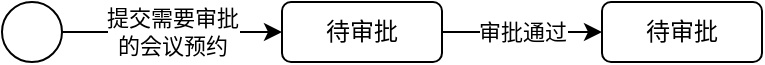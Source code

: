 <mxfile version="15.5.4" type="github">
  <diagram id="YL43AJyx3949HWcpRNl4" name="Page-1">
    <mxGraphModel dx="1422" dy="796" grid="1" gridSize="10" guides="1" tooltips="1" connect="1" arrows="1" fold="1" page="1" pageScale="1" pageWidth="827" pageHeight="1169" math="0" shadow="0">
      <root>
        <mxCell id="0" />
        <mxCell id="1" parent="0" />
        <mxCell id="Fh0NfpgvWq6EmZwrz6L6-4" value="提交需要审批&lt;br&gt;的会议预约" style="edgeStyle=orthogonalEdgeStyle;rounded=0;orthogonalLoop=1;jettySize=auto;html=1;" edge="1" parent="1" source="Fh0NfpgvWq6EmZwrz6L6-1" target="Fh0NfpgvWq6EmZwrz6L6-2">
          <mxGeometry relative="1" as="geometry" />
        </mxCell>
        <mxCell id="Fh0NfpgvWq6EmZwrz6L6-1" value="" style="ellipse;whiteSpace=wrap;html=1;aspect=fixed;" vertex="1" parent="1">
          <mxGeometry x="40" y="160" width="30" height="30" as="geometry" />
        </mxCell>
        <mxCell id="Fh0NfpgvWq6EmZwrz6L6-6" value="审批通过" style="edgeStyle=orthogonalEdgeStyle;rounded=0;orthogonalLoop=1;jettySize=auto;html=1;" edge="1" parent="1" source="Fh0NfpgvWq6EmZwrz6L6-2" target="Fh0NfpgvWq6EmZwrz6L6-5">
          <mxGeometry relative="1" as="geometry" />
        </mxCell>
        <mxCell id="Fh0NfpgvWq6EmZwrz6L6-2" value="待审批" style="rounded=1;whiteSpace=wrap;html=1;" vertex="1" parent="1">
          <mxGeometry x="180" y="160" width="80" height="30" as="geometry" />
        </mxCell>
        <mxCell id="Fh0NfpgvWq6EmZwrz6L6-5" value="待审批" style="rounded=1;whiteSpace=wrap;html=1;" vertex="1" parent="1">
          <mxGeometry x="340" y="160" width="80" height="30" as="geometry" />
        </mxCell>
      </root>
    </mxGraphModel>
  </diagram>
</mxfile>
